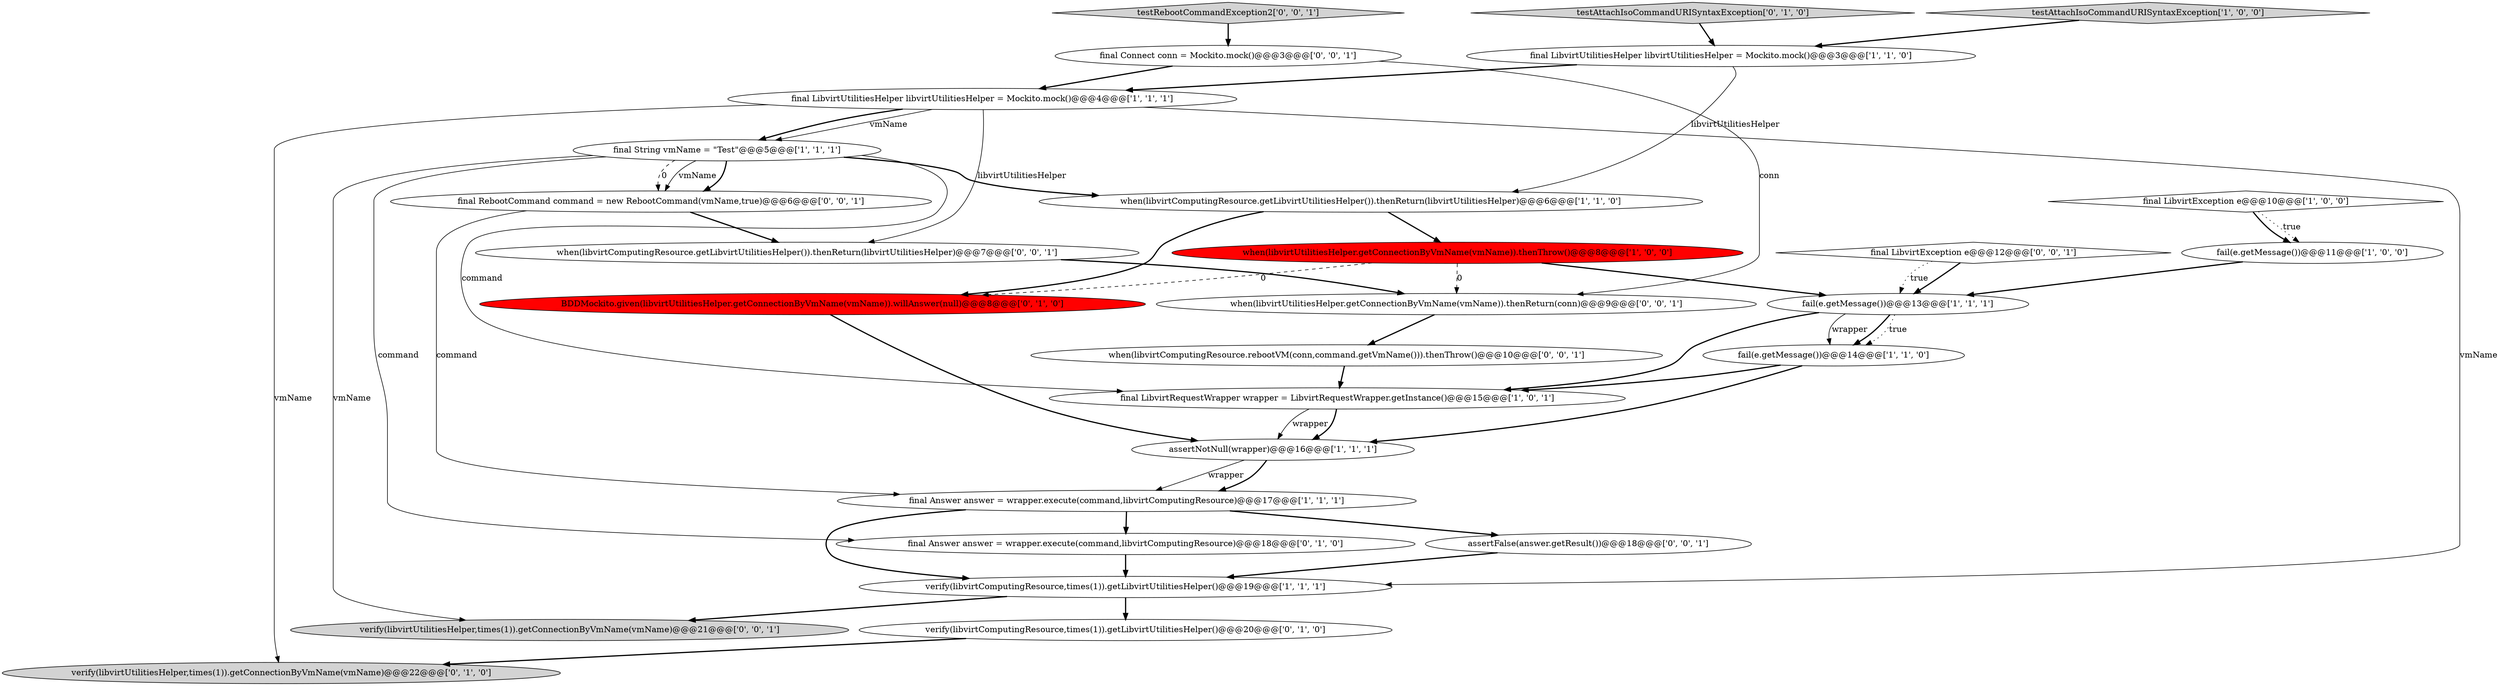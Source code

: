 digraph {
0 [style = filled, label = "final LibvirtUtilitiesHelper libvirtUtilitiesHelper = Mockito.mock()@@@4@@@['1', '1', '1']", fillcolor = white, shape = ellipse image = "AAA0AAABBB1BBB"];
1 [style = filled, label = "fail(e.getMessage())@@@14@@@['1', '1', '0']", fillcolor = white, shape = ellipse image = "AAA0AAABBB1BBB"];
7 [style = filled, label = "final LibvirtUtilitiesHelper libvirtUtilitiesHelper = Mockito.mock()@@@3@@@['1', '1', '0']", fillcolor = white, shape = ellipse image = "AAA0AAABBB1BBB"];
2 [style = filled, label = "verify(libvirtComputingResource,times(1)).getLibvirtUtilitiesHelper()@@@19@@@['1', '1', '1']", fillcolor = white, shape = ellipse image = "AAA0AAABBB1BBB"];
3 [style = filled, label = "testAttachIsoCommandURISyntaxException['1', '0', '0']", fillcolor = lightgray, shape = diamond image = "AAA0AAABBB1BBB"];
15 [style = filled, label = "final Answer answer = wrapper.execute(command,libvirtComputingResource)@@@18@@@['0', '1', '0']", fillcolor = white, shape = ellipse image = "AAA0AAABBB2BBB"];
14 [style = filled, label = "testAttachIsoCommandURISyntaxException['0', '1', '0']", fillcolor = lightgray, shape = diamond image = "AAA0AAABBB2BBB"];
25 [style = filled, label = "assertFalse(answer.getResult())@@@18@@@['0', '0', '1']", fillcolor = white, shape = ellipse image = "AAA0AAABBB3BBB"];
11 [style = filled, label = "when(libvirtComputingResource.getLibvirtUtilitiesHelper()).thenReturn(libvirtUtilitiesHelper)@@@6@@@['1', '1', '0']", fillcolor = white, shape = ellipse image = "AAA0AAABBB1BBB"];
5 [style = filled, label = "assertNotNull(wrapper)@@@16@@@['1', '1', '1']", fillcolor = white, shape = ellipse image = "AAA0AAABBB1BBB"];
18 [style = filled, label = "verify(libvirtComputingResource,times(1)).getLibvirtUtilitiesHelper()@@@20@@@['0', '1', '0']", fillcolor = white, shape = ellipse image = "AAA0AAABBB2BBB"];
24 [style = filled, label = "when(libvirtComputingResource.rebootVM(conn,command.getVmName())).thenThrow()@@@10@@@['0', '0', '1']", fillcolor = white, shape = ellipse image = "AAA0AAABBB3BBB"];
4 [style = filled, label = "final String vmName = \"Test\"@@@5@@@['1', '1', '1']", fillcolor = white, shape = ellipse image = "AAA0AAABBB1BBB"];
19 [style = filled, label = "final Connect conn = Mockito.mock()@@@3@@@['0', '0', '1']", fillcolor = white, shape = ellipse image = "AAA0AAABBB3BBB"];
8 [style = filled, label = "final LibvirtRequestWrapper wrapper = LibvirtRequestWrapper.getInstance()@@@15@@@['1', '0', '1']", fillcolor = white, shape = ellipse image = "AAA0AAABBB1BBB"];
22 [style = filled, label = "when(libvirtUtilitiesHelper.getConnectionByVmName(vmName)).thenReturn(conn)@@@9@@@['0', '0', '1']", fillcolor = white, shape = ellipse image = "AAA0AAABBB3BBB"];
6 [style = filled, label = "final Answer answer = wrapper.execute(command,libvirtComputingResource)@@@17@@@['1', '1', '1']", fillcolor = white, shape = ellipse image = "AAA0AAABBB1BBB"];
10 [style = filled, label = "final LibvirtException e@@@10@@@['1', '0', '0']", fillcolor = white, shape = diamond image = "AAA0AAABBB1BBB"];
26 [style = filled, label = "final RebootCommand command = new RebootCommand(vmName,true)@@@6@@@['0', '0', '1']", fillcolor = white, shape = ellipse image = "AAA0AAABBB3BBB"];
16 [style = filled, label = "verify(libvirtUtilitiesHelper,times(1)).getConnectionByVmName(vmName)@@@22@@@['0', '1', '0']", fillcolor = lightgray, shape = ellipse image = "AAA0AAABBB2BBB"];
23 [style = filled, label = "when(libvirtComputingResource.getLibvirtUtilitiesHelper()).thenReturn(libvirtUtilitiesHelper)@@@7@@@['0', '0', '1']", fillcolor = white, shape = ellipse image = "AAA0AAABBB3BBB"];
13 [style = filled, label = "fail(e.getMessage())@@@13@@@['1', '1', '1']", fillcolor = white, shape = ellipse image = "AAA0AAABBB1BBB"];
9 [style = filled, label = "fail(e.getMessage())@@@11@@@['1', '0', '0']", fillcolor = white, shape = ellipse image = "AAA0AAABBB1BBB"];
20 [style = filled, label = "final LibvirtException e@@@12@@@['0', '0', '1']", fillcolor = white, shape = diamond image = "AAA0AAABBB3BBB"];
27 [style = filled, label = "verify(libvirtUtilitiesHelper,times(1)).getConnectionByVmName(vmName)@@@21@@@['0', '0', '1']", fillcolor = lightgray, shape = ellipse image = "AAA0AAABBB3BBB"];
12 [style = filled, label = "when(libvirtUtilitiesHelper.getConnectionByVmName(vmName)).thenThrow()@@@8@@@['1', '0', '0']", fillcolor = red, shape = ellipse image = "AAA1AAABBB1BBB"];
21 [style = filled, label = "testRebootCommandException2['0', '0', '1']", fillcolor = lightgray, shape = diamond image = "AAA0AAABBB3BBB"];
17 [style = filled, label = "BDDMockito.given(libvirtUtilitiesHelper.getConnectionByVmName(vmName)).willAnswer(null)@@@8@@@['0', '1', '0']", fillcolor = red, shape = ellipse image = "AAA1AAABBB2BBB"];
1->5 [style = bold, label=""];
0->23 [style = solid, label="libvirtUtilitiesHelper"];
17->5 [style = bold, label=""];
15->2 [style = bold, label=""];
20->13 [style = bold, label=""];
1->8 [style = bold, label=""];
0->4 [style = solid, label="vmName"];
21->19 [style = bold, label=""];
26->6 [style = solid, label="command"];
8->5 [style = solid, label="wrapper"];
19->22 [style = solid, label="conn"];
4->26 [style = bold, label=""];
12->17 [style = dashed, label="0"];
2->18 [style = bold, label=""];
7->0 [style = bold, label=""];
11->12 [style = bold, label=""];
4->26 [style = dashed, label="0"];
10->9 [style = dotted, label="true"];
5->6 [style = solid, label="wrapper"];
25->2 [style = bold, label=""];
13->1 [style = bold, label=""];
6->15 [style = bold, label=""];
19->0 [style = bold, label=""];
4->8 [style = solid, label="command"];
14->7 [style = bold, label=""];
6->2 [style = bold, label=""];
4->27 [style = solid, label="vmName"];
12->13 [style = bold, label=""];
13->1 [style = dotted, label="true"];
23->22 [style = bold, label=""];
5->6 [style = bold, label=""];
8->5 [style = bold, label=""];
3->7 [style = bold, label=""];
13->1 [style = solid, label="wrapper"];
0->4 [style = bold, label=""];
0->2 [style = solid, label="vmName"];
26->23 [style = bold, label=""];
12->22 [style = dashed, label="0"];
0->16 [style = solid, label="vmName"];
4->26 [style = solid, label="vmName"];
2->27 [style = bold, label=""];
11->17 [style = bold, label=""];
20->13 [style = dotted, label="true"];
10->9 [style = bold, label=""];
7->11 [style = solid, label="libvirtUtilitiesHelper"];
22->24 [style = bold, label=""];
24->8 [style = bold, label=""];
13->8 [style = bold, label=""];
4->11 [style = bold, label=""];
4->15 [style = solid, label="command"];
6->25 [style = bold, label=""];
9->13 [style = bold, label=""];
18->16 [style = bold, label=""];
}
